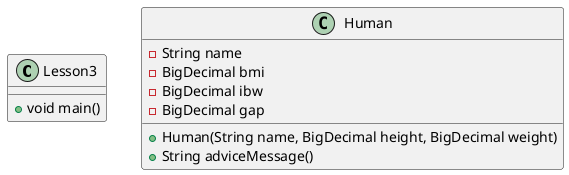 @startuml

class Lesson3{
    + void main()
}
class Human{
    - String name
	- BigDecimal bmi
	- BigDecimal ibw
	- BigDecimal gap
    + Human(String name, BigDecimal height, BigDecimal weight)
    + String adviceMessage()

}

@enduml